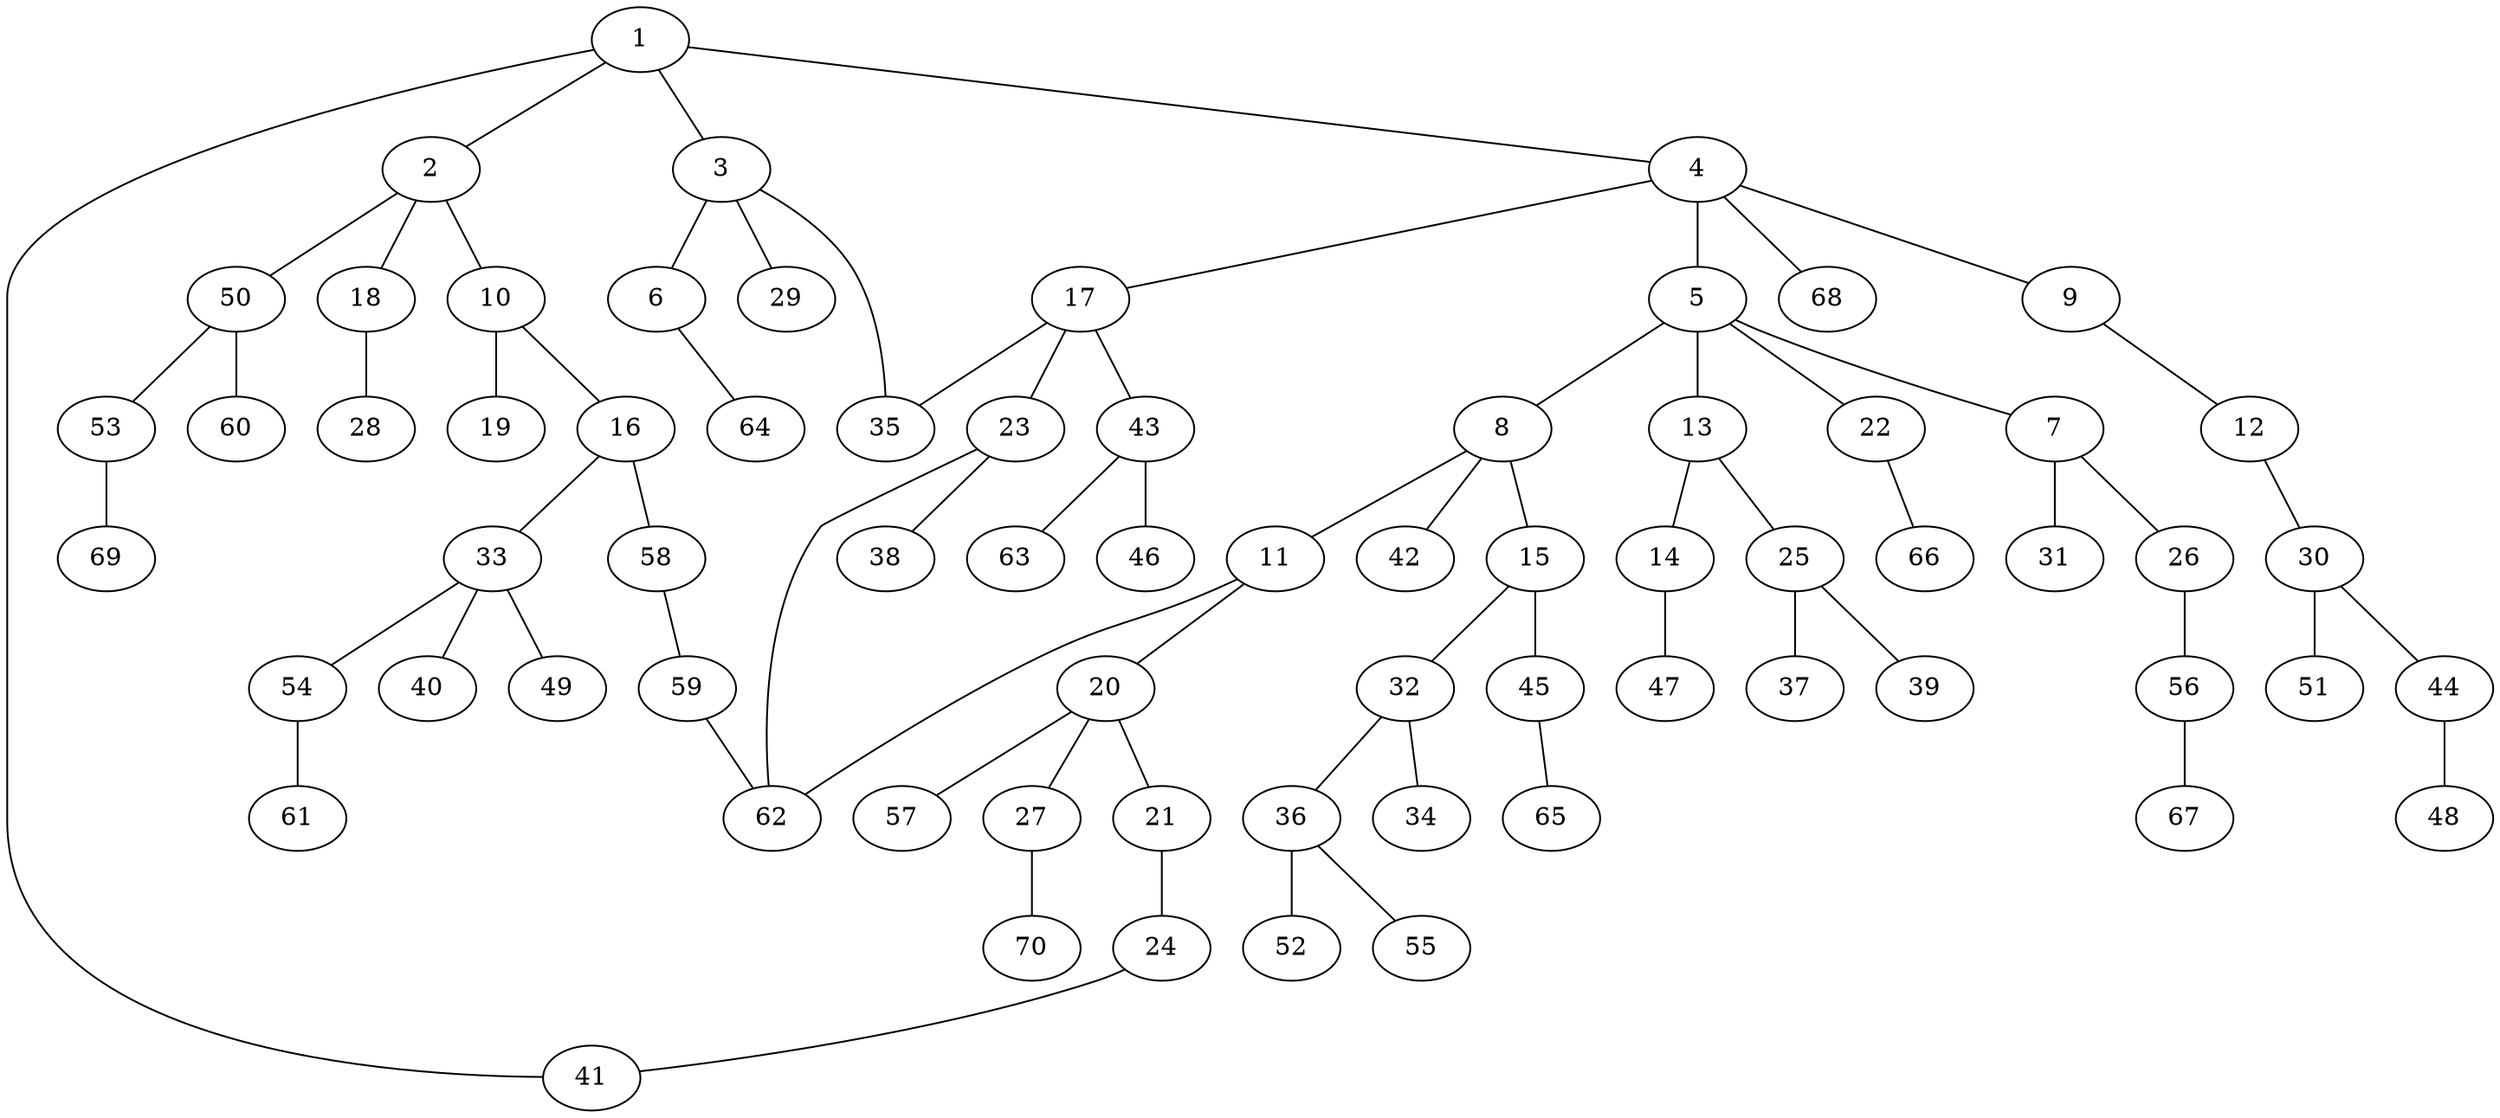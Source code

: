 graph graphname {1--2
1--3
1--4
1--41
2--10
2--18
2--50
3--6
3--29
3--35
4--5
4--9
4--17
4--68
5--7
5--8
5--13
5--22
6--64
7--26
7--31
8--11
8--15
8--42
9--12
10--16
10--19
11--20
11--62
12--30
13--14
13--25
14--47
15--32
15--45
16--33
16--58
17--23
17--35
17--43
18--28
20--21
20--27
20--57
21--24
22--66
23--38
23--62
24--41
25--37
25--39
26--56
27--70
30--44
30--51
32--34
32--36
33--40
33--49
33--54
36--52
36--55
43--46
43--63
44--48
45--65
50--53
50--60
53--69
54--61
56--67
58--59
59--62
}